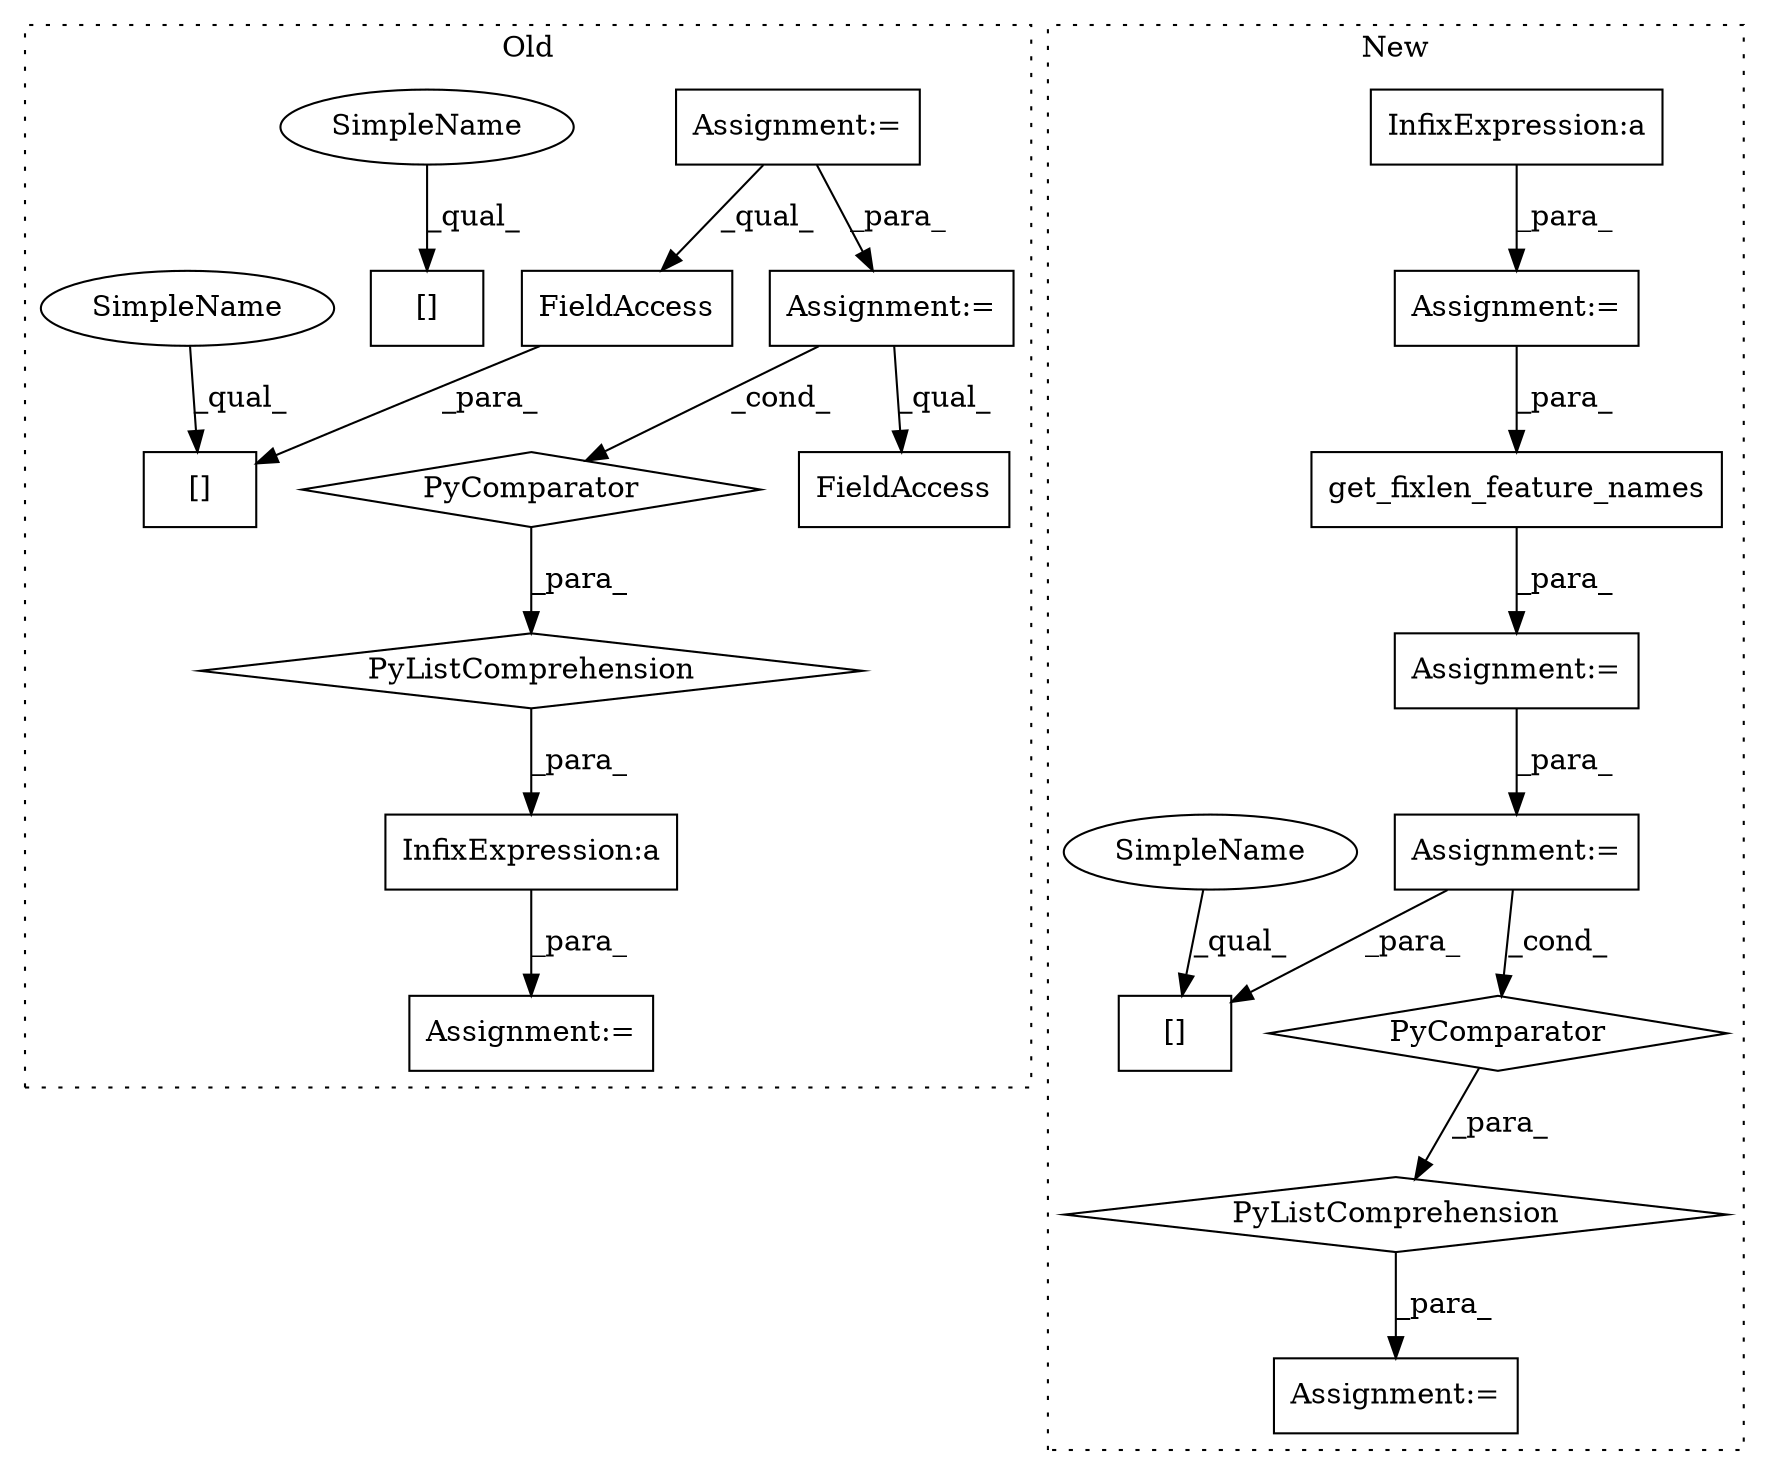 digraph G {
subgraph cluster0 {
1 [label="PyListComprehension" a="109" s="1936" l="140" shape="diamond"];
3 [label="PyComparator" a="113" s="2031" l="37" shape="diamond"];
5 [label="Assignment:=" a="7" s="1533" l="14" shape="box"];
7 [label="Assignment:=" a="7" s="1757" l="1" shape="box"];
11 [label="FieldAccess" a="22" s="1936" l="23" shape="box"];
12 [label="FieldAccess" a="22" s="2278" l="9" shape="box"];
14 [label="InfixExpression:a" a="27" s="1926" l="10" shape="box"];
15 [label="[]" a="2" s="2273,2287" l="5,1" shape="box"];
18 [label="[]" a="2" s="2110,2124" l="5,1" shape="box"];
19 [label="Assignment:=" a="7" s="2031" l="37" shape="box"];
20 [label="SimpleName" a="42" s="2110" l="4" shape="ellipse"];
21 [label="SimpleName" a="42" s="2273" l="4" shape="ellipse"];
label = "Old";
style="dotted";
}
subgraph cluster1 {
2 [label="PyComparator" a="113" s="2421" l="39" shape="diamond"];
4 [label="Assignment:=" a="7" s="2018" l="1" shape="box"];
6 [label="PyListComprehension" a="109" s="2347" l="121" shape="diamond"];
8 [label="Assignment:=" a="7" s="2333" l="14" shape="box"];
9 [label="Assignment:=" a="7" s="1967" l="1" shape="box"];
10 [label="Assignment:=" a="7" s="2421" l="39" shape="box"];
13 [label="InfixExpression:a" a="27" s="1752" l="10" shape="box"];
16 [label="[]" a="2" s="2347,2356" l="5,1" shape="box"];
17 [label="get_fixlen_feature_names" a="32" s="2019,2088" l="25,1" shape="box"];
22 [label="SimpleName" a="42" s="2347" l="4" shape="ellipse"];
label = "New";
style="dotted";
}
1 -> 14 [label="_para_"];
2 -> 6 [label="_para_"];
3 -> 1 [label="_para_"];
4 -> 10 [label="_para_"];
5 -> 12 [label="_qual_"];
5 -> 19 [label="_para_"];
6 -> 8 [label="_para_"];
9 -> 17 [label="_para_"];
10 -> 16 [label="_para_"];
10 -> 2 [label="_cond_"];
12 -> 15 [label="_para_"];
13 -> 9 [label="_para_"];
14 -> 7 [label="_para_"];
17 -> 4 [label="_para_"];
19 -> 3 [label="_cond_"];
19 -> 11 [label="_qual_"];
20 -> 18 [label="_qual_"];
21 -> 15 [label="_qual_"];
22 -> 16 [label="_qual_"];
}